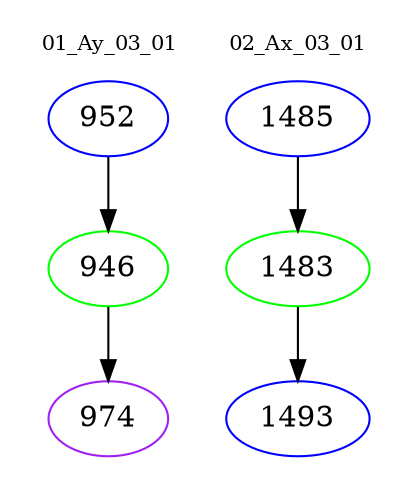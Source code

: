 digraph{
subgraph cluster_0 {
color = white
label = "01_Ay_03_01";
fontsize=10;
T0_952 [label="952", color="blue"]
T0_952 -> T0_946 [color="black"]
T0_946 [label="946", color="green"]
T0_946 -> T0_974 [color="black"]
T0_974 [label="974", color="purple"]
}
subgraph cluster_1 {
color = white
label = "02_Ax_03_01";
fontsize=10;
T1_1485 [label="1485", color="blue"]
T1_1485 -> T1_1483 [color="black"]
T1_1483 [label="1483", color="green"]
T1_1483 -> T1_1493 [color="black"]
T1_1493 [label="1493", color="blue"]
}
}

